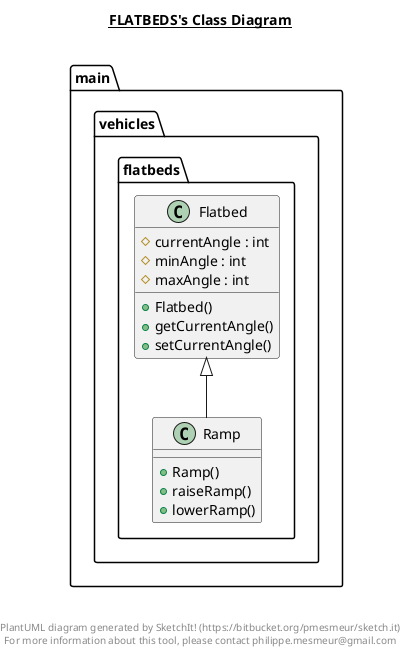 @startuml

title __FLATBEDS's Class Diagram__\n

  package main {
    package main.vehicles {
      package main.vehicles.flatbeds {
        class Flatbed {
            # currentAngle : int
            # minAngle : int
            # maxAngle : int
            + Flatbed()
            + getCurrentAngle()
            + setCurrentAngle()
        }
      }
    }
  }
  

  package main {
    package main.vehicles {
      package main.vehicles.flatbeds {
        class Ramp {
            + Ramp()
            + raiseRamp()
            + lowerRamp()
        }
      }
    }
  }
  

  Ramp -up-|> Flatbed


right footer


PlantUML diagram generated by SketchIt! (https://bitbucket.org/pmesmeur/sketch.it)
For more information about this tool, please contact philippe.mesmeur@gmail.com
endfooter

@enduml

